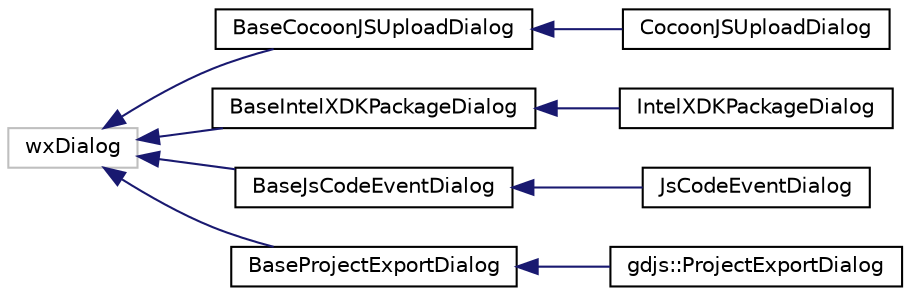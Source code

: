 digraph "Graphical Class Hierarchy"
{
  edge [fontname="Helvetica",fontsize="10",labelfontname="Helvetica",labelfontsize="10"];
  node [fontname="Helvetica",fontsize="10",shape=record];
  rankdir="LR";
  Node1 [label="wxDialog",height=0.2,width=0.4,color="grey75", fillcolor="white", style="filled"];
  Node1 -> Node2 [dir="back",color="midnightblue",fontsize="10",style="solid",fontname="Helvetica"];
  Node2 [label="BaseCocoonJSUploadDialog",height=0.2,width=0.4,color="black", fillcolor="white", style="filled",URL="$d2/d0d/class_base_cocoon_j_s_upload_dialog.html"];
  Node2 -> Node3 [dir="back",color="midnightblue",fontsize="10",style="solid",fontname="Helvetica"];
  Node3 [label="CocoonJSUploadDialog",height=0.2,width=0.4,color="black", fillcolor="white", style="filled",URL="$dd/d72/class_cocoon_j_s_upload_dialog.html",tooltip="Dialog used to explain how to use CocoonJS. "];
  Node1 -> Node4 [dir="back",color="midnightblue",fontsize="10",style="solid",fontname="Helvetica"];
  Node4 [label="BaseIntelXDKPackageDialog",height=0.2,width=0.4,color="black", fillcolor="white", style="filled",URL="$d9/db5/class_base_intel_x_d_k_package_dialog.html"];
  Node4 -> Node5 [dir="back",color="midnightblue",fontsize="10",style="solid",fontname="Helvetica"];
  Node5 [label="IntelXDKPackageDialog",height=0.2,width=0.4,color="black", fillcolor="white", style="filled",URL="$d1/d8d/class_intel_x_d_k_package_dialog.html"];
  Node1 -> Node6 [dir="back",color="midnightblue",fontsize="10",style="solid",fontname="Helvetica"];
  Node6 [label="BaseJsCodeEventDialog",height=0.2,width=0.4,color="black", fillcolor="white", style="filled",URL="$dd/dbc/class_base_js_code_event_dialog.html"];
  Node6 -> Node7 [dir="back",color="midnightblue",fontsize="10",style="solid",fontname="Helvetica"];
  Node7 [label="JsCodeEventDialog",height=0.2,width=0.4,color="black", fillcolor="white", style="filled",URL="$dd/d91/class_js_code_event_dialog.html"];
  Node1 -> Node8 [dir="back",color="midnightblue",fontsize="10",style="solid",fontname="Helvetica"];
  Node8 [label="BaseProjectExportDialog",height=0.2,width=0.4,color="black", fillcolor="white", style="filled",URL="$d5/dce/class_base_project_export_dialog.html"];
  Node8 -> Node9 [dir="back",color="midnightblue",fontsize="10",style="solid",fontname="Helvetica"];
  Node9 [label="gdjs::ProjectExportDialog",height=0.2,width=0.4,color="black", fillcolor="white", style="filled",URL="$d2/d4d/classgdjs_1_1_project_export_dialog.html",tooltip="Dialogs shown to setup the export of a project. "];
}
